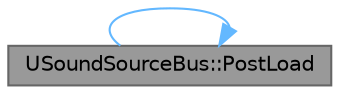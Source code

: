 digraph "USoundSourceBus::PostLoad"
{
 // INTERACTIVE_SVG=YES
 // LATEX_PDF_SIZE
  bgcolor="transparent";
  edge [fontname=Helvetica,fontsize=10,labelfontname=Helvetica,labelfontsize=10];
  node [fontname=Helvetica,fontsize=10,shape=box,height=0.2,width=0.4];
  rankdir="LR";
  Node1 [id="Node000001",label="USoundSourceBus::PostLoad",height=0.2,width=0.4,color="gray40", fillcolor="grey60", style="filled", fontcolor="black",tooltip="Stop the source bus when the volume goes to zero."];
  Node1 -> Node1 [id="edge1_Node000001_Node000001",color="steelblue1",style="solid",tooltip=" "];
}
